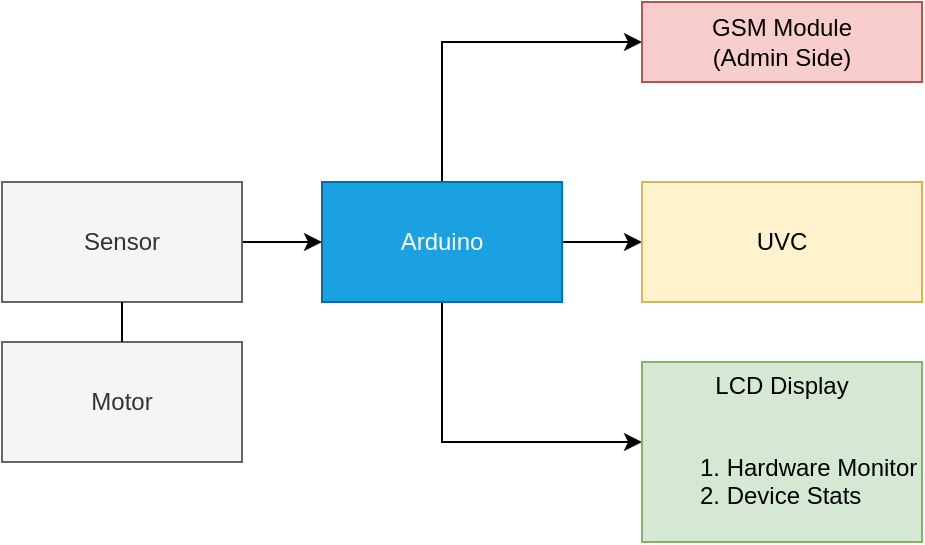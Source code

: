 <mxfile version="17.0.0" type="device"><diagram id="lvughGeJSt-7Xztix8nU" name="Page-1"><mxGraphModel dx="1831" dy="503" grid="1" gridSize="10" guides="1" tooltips="1" connect="1" arrows="1" fold="1" page="1" pageScale="1" pageWidth="850" pageHeight="1100" math="0" shadow="0"><root><mxCell id="0"/><mxCell id="1" parent="0"/><mxCell id="no6VXicxQ9KglmTSSypp-98" value="" style="edgeStyle=none;rounded=0;orthogonalLoop=1;jettySize=auto;html=1;endArrow=classic;endFill=1;" edge="1" parent="1" source="no6VXicxQ9KglmTSSypp-101" target="no6VXicxQ9KglmTSSypp-104"><mxGeometry relative="1" as="geometry"/></mxCell><mxCell id="no6VXicxQ9KglmTSSypp-105" style="edgeStyle=none;rounded=0;orthogonalLoop=1;jettySize=auto;html=1;exitX=0.5;exitY=0;exitDx=0;exitDy=0;entryX=0;entryY=0.5;entryDx=0;entryDy=0;endArrow=classic;endFill=1;" edge="1" parent="1" source="no6VXicxQ9KglmTSSypp-101" target="no6VXicxQ9KglmTSSypp-102"><mxGeometry relative="1" as="geometry"><Array as="points"><mxPoint x="-390" y="210"/></Array></mxGeometry></mxCell><mxCell id="no6VXicxQ9KglmTSSypp-106" style="edgeStyle=none;rounded=0;orthogonalLoop=1;jettySize=auto;html=1;exitX=0.5;exitY=1;exitDx=0;exitDy=0;entryX=0;entryY=0.5;entryDx=0;entryDy=0;endArrow=classic;endFill=1;" edge="1" parent="1" source="no6VXicxQ9KglmTSSypp-101"><mxGeometry relative="1" as="geometry"><mxPoint x="-290" y="410.0" as="targetPoint"/><Array as="points"><mxPoint x="-390" y="410"/></Array></mxGeometry></mxCell><mxCell id="no6VXicxQ9KglmTSSypp-101" value="Arduino" style="rounded=0;whiteSpace=wrap;html=1;fillColor=#1ba1e2;fontColor=#ffffff;strokeColor=#006EAF;" vertex="1" parent="1"><mxGeometry x="-450" y="280" width="120" height="60" as="geometry"/></mxCell><mxCell id="no6VXicxQ9KglmTSSypp-102" value="&lt;div&gt;GSM Module&lt;/div&gt;&lt;div&gt;(Admin Side)&lt;br&gt;&lt;/div&gt;" style="rounded=0;whiteSpace=wrap;html=1;fillColor=#f8cecc;strokeColor=#b85450;" vertex="1" parent="1"><mxGeometry x="-290" y="190" width="140" height="40" as="geometry"/></mxCell><mxCell id="no6VXicxQ9KglmTSSypp-104" value="UVC" style="rounded=0;whiteSpace=wrap;html=1;fillColor=#fff2cc;strokeColor=#d6b656;" vertex="1" parent="1"><mxGeometry x="-290" y="280" width="140" height="60" as="geometry"/></mxCell><mxCell id="no6VXicxQ9KglmTSSypp-107" value="&lt;div&gt;LCD Display&lt;/div&gt;&lt;div&gt;&lt;br&gt;&lt;/div&gt;&lt;div align=&quot;justify&quot;&gt;&lt;ol&gt;&lt;li&gt;Hardware Monitor&lt;/li&gt;&lt;li&gt;Device Stats&lt;/li&gt;&lt;/ol&gt;&lt;/div&gt;" style="rounded=0;whiteSpace=wrap;html=1;fillColor=#d5e8d4;strokeColor=#82b366;" vertex="1" parent="1"><mxGeometry x="-290" y="370" width="140" height="90" as="geometry"/></mxCell><mxCell id="no6VXicxQ9KglmTSSypp-108" value="Motor" style="rounded=0;whiteSpace=wrap;html=1;fillColor=#f5f5f5;fontColor=#333333;strokeColor=#666666;" vertex="1" parent="1"><mxGeometry x="-610" y="360" width="120" height="60" as="geometry"/></mxCell><mxCell id="no6VXicxQ9KglmTSSypp-113" style="edgeStyle=none;rounded=0;orthogonalLoop=1;jettySize=auto;html=1;exitX=1;exitY=0.5;exitDx=0;exitDy=0;entryX=0;entryY=0.5;entryDx=0;entryDy=0;endArrow=classic;endFill=1;" edge="1" parent="1" source="no6VXicxQ9KglmTSSypp-109" target="no6VXicxQ9KglmTSSypp-101"><mxGeometry relative="1" as="geometry"/></mxCell><mxCell id="no6VXicxQ9KglmTSSypp-109" value="Sensor " style="rounded=0;whiteSpace=wrap;html=1;fillColor=#f5f5f5;fontColor=#333333;strokeColor=#666666;" vertex="1" parent="1"><mxGeometry x="-610" y="280" width="120" height="60" as="geometry"/></mxCell><mxCell id="no6VXicxQ9KglmTSSypp-117" value="" style="endArrow=none;html=1;rounded=0;entryX=0.5;entryY=1;entryDx=0;entryDy=0;exitX=0.5;exitY=0;exitDx=0;exitDy=0;" edge="1" parent="1" source="no6VXicxQ9KglmTSSypp-108" target="no6VXicxQ9KglmTSSypp-109"><mxGeometry width="50" height="50" relative="1" as="geometry"><mxPoint x="-520" y="380" as="sourcePoint"/><mxPoint x="-470" y="330" as="targetPoint"/></mxGeometry></mxCell></root></mxGraphModel></diagram></mxfile>